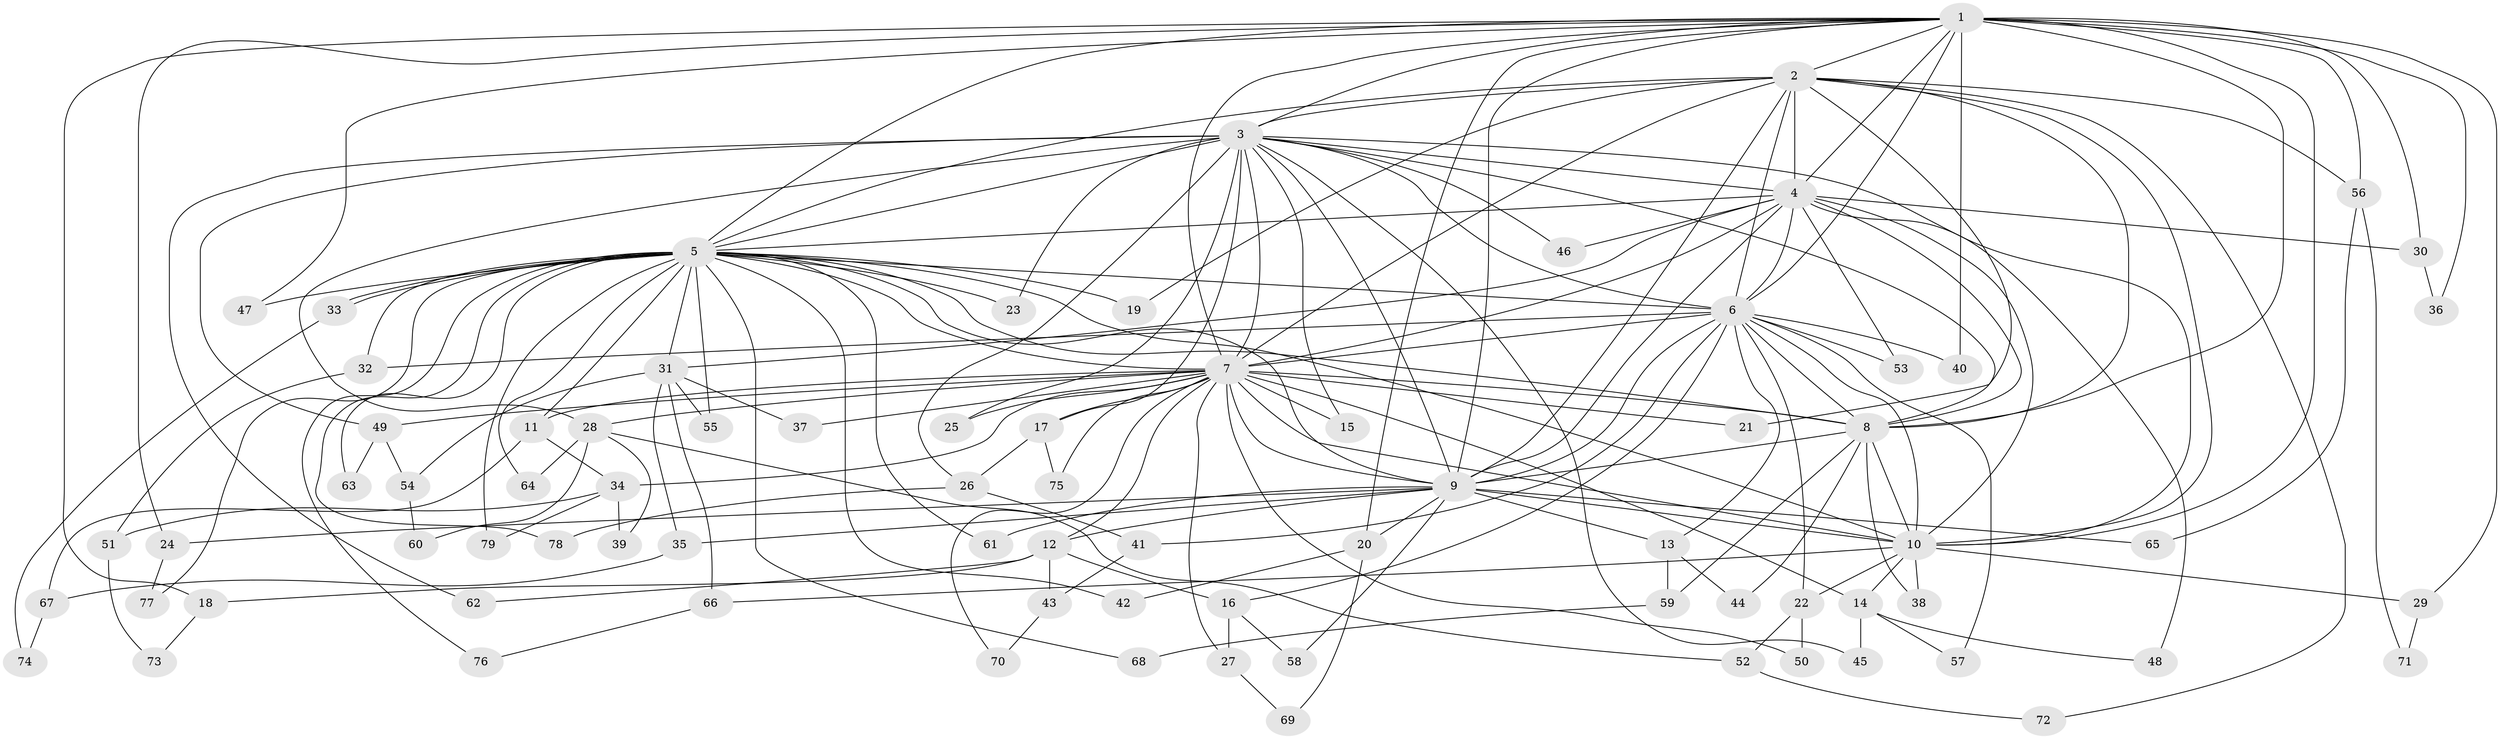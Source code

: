// Generated by graph-tools (version 1.1) at 2025/10/02/27/25 16:10:59]
// undirected, 79 vertices, 183 edges
graph export_dot {
graph [start="1"]
  node [color=gray90,style=filled];
  1;
  2;
  3;
  4;
  5;
  6;
  7;
  8;
  9;
  10;
  11;
  12;
  13;
  14;
  15;
  16;
  17;
  18;
  19;
  20;
  21;
  22;
  23;
  24;
  25;
  26;
  27;
  28;
  29;
  30;
  31;
  32;
  33;
  34;
  35;
  36;
  37;
  38;
  39;
  40;
  41;
  42;
  43;
  44;
  45;
  46;
  47;
  48;
  49;
  50;
  51;
  52;
  53;
  54;
  55;
  56;
  57;
  58;
  59;
  60;
  61;
  62;
  63;
  64;
  65;
  66;
  67;
  68;
  69;
  70;
  71;
  72;
  73;
  74;
  75;
  76;
  77;
  78;
  79;
  1 -- 2;
  1 -- 3;
  1 -- 4;
  1 -- 5;
  1 -- 6;
  1 -- 7;
  1 -- 8;
  1 -- 9;
  1 -- 10;
  1 -- 18;
  1 -- 20;
  1 -- 24;
  1 -- 29;
  1 -- 30;
  1 -- 36;
  1 -- 40;
  1 -- 47;
  1 -- 56;
  2 -- 3;
  2 -- 4;
  2 -- 5;
  2 -- 6;
  2 -- 7;
  2 -- 8;
  2 -- 9;
  2 -- 10;
  2 -- 19;
  2 -- 21;
  2 -- 56;
  2 -- 72;
  3 -- 4;
  3 -- 5;
  3 -- 6;
  3 -- 7;
  3 -- 8;
  3 -- 9;
  3 -- 10;
  3 -- 15;
  3 -- 17;
  3 -- 23;
  3 -- 25;
  3 -- 26;
  3 -- 28;
  3 -- 45;
  3 -- 46;
  3 -- 49;
  3 -- 62;
  4 -- 5;
  4 -- 6;
  4 -- 7;
  4 -- 8;
  4 -- 9;
  4 -- 10;
  4 -- 30;
  4 -- 31;
  4 -- 46;
  4 -- 48;
  4 -- 53;
  5 -- 6;
  5 -- 7;
  5 -- 8;
  5 -- 9;
  5 -- 10;
  5 -- 11;
  5 -- 19;
  5 -- 23;
  5 -- 31;
  5 -- 32;
  5 -- 33;
  5 -- 33;
  5 -- 42;
  5 -- 47;
  5 -- 55;
  5 -- 61;
  5 -- 63;
  5 -- 64;
  5 -- 68;
  5 -- 76;
  5 -- 77;
  5 -- 78;
  5 -- 79;
  6 -- 7;
  6 -- 8;
  6 -- 9;
  6 -- 10;
  6 -- 13;
  6 -- 16;
  6 -- 22;
  6 -- 32;
  6 -- 40;
  6 -- 41;
  6 -- 53;
  6 -- 57;
  7 -- 8;
  7 -- 9;
  7 -- 10;
  7 -- 11;
  7 -- 12;
  7 -- 14;
  7 -- 15;
  7 -- 17;
  7 -- 21;
  7 -- 25;
  7 -- 27;
  7 -- 28;
  7 -- 34;
  7 -- 37;
  7 -- 49;
  7 -- 50;
  7 -- 70;
  7 -- 75;
  8 -- 9;
  8 -- 10;
  8 -- 38;
  8 -- 44;
  8 -- 59;
  9 -- 10;
  9 -- 12;
  9 -- 13;
  9 -- 20;
  9 -- 24;
  9 -- 35;
  9 -- 58;
  9 -- 61;
  9 -- 65;
  10 -- 14;
  10 -- 22;
  10 -- 29;
  10 -- 38;
  10 -- 66;
  11 -- 34;
  11 -- 67;
  12 -- 16;
  12 -- 18;
  12 -- 43;
  12 -- 62;
  13 -- 44;
  13 -- 59;
  14 -- 45;
  14 -- 48;
  14 -- 57;
  16 -- 27;
  16 -- 58;
  17 -- 26;
  17 -- 75;
  18 -- 73;
  20 -- 42;
  20 -- 69;
  22 -- 50;
  22 -- 52;
  24 -- 77;
  26 -- 41;
  26 -- 78;
  27 -- 69;
  28 -- 39;
  28 -- 52;
  28 -- 60;
  28 -- 64;
  29 -- 71;
  30 -- 36;
  31 -- 35;
  31 -- 37;
  31 -- 54;
  31 -- 55;
  31 -- 66;
  32 -- 51;
  33 -- 74;
  34 -- 39;
  34 -- 51;
  34 -- 79;
  35 -- 67;
  41 -- 43;
  43 -- 70;
  49 -- 54;
  49 -- 63;
  51 -- 73;
  52 -- 72;
  54 -- 60;
  56 -- 65;
  56 -- 71;
  59 -- 68;
  66 -- 76;
  67 -- 74;
}
